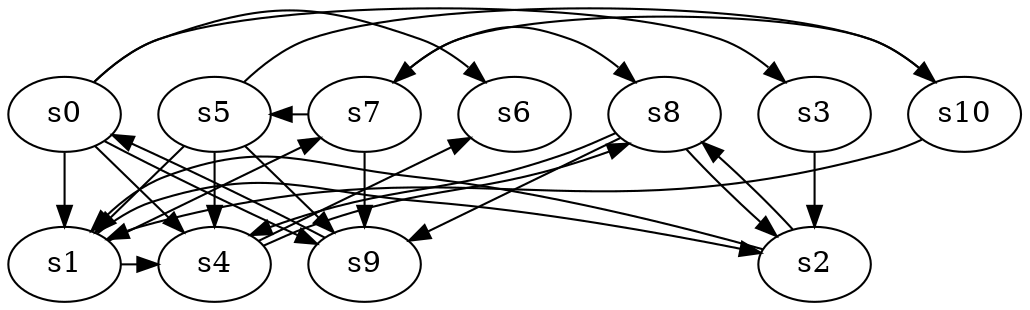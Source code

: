 digraph game_0880_complex_11 {
    s0 [name="s0", player=1];
    s1 [name="s1", player=0];
    s2 [name="s2", player=0];
    s3 [name="s3", player=1];
    s4 [name="s4", player=0];
    s5 [name="s5", player=0, target=1];
    s6 [name="s6", player=0];
    s7 [name="s7", player=0];
    s8 [name="s8", player=1];
    s9 [name="s9", player=0, target=1];
    s10 [name="s10", player=0];

    s0 -> s1;
    s0 -> s3 [constraint="time % 5 == 0 || time % 3 == 0"];
    s0 -> s4 [constraint="!(time % 5 == 4)"];
    s0 -> s6 [constraint="time % 4 == 1 && time % 3 == 1"];
    s0 -> s9 [constraint="time % 5 == 0 || time % 3 == 1"];
    s1 -> s2 [constraint="time % 2 == 0 && time % 5 == 3"];
    s1 -> s4 [constraint="time % 3 == 2 && time % 4 == 1"];
    s1 -> s7 [constraint="time % 2 == 1"];
    s2 -> s1 [constraint="time == 3 || time == 4 || time == 10 || time == 15"];
    s2 -> s8 [constraint="time % 3 == 1 || time % 2 == 0"];
    s3 -> s2;
    s4 -> s6 [constraint="time == 2 || time == 6 || time == 9 || time == 10"];
    s4 -> s8 [constraint="time % 2 == 0 && time % 4 == 3"];
    s5 -> s1 [constraint="time == 5 || time == 12 || time == 24"];
    s5 -> s4;
    s5 -> s9 [constraint="time == 0 || time == 3 || time == 7 || time == 18"];
    s5 -> s10 [constraint="time % 2 == 1 && time % 4 == 1"];
    s7 -> s5 [constraint="time % 5 == 2"];
    s7 -> s8 [constraint="time % 4 == 0"];
    s7 -> s9;
    s8 -> s2 [constraint="!(time % 5 == 1)"];
    s8 -> s4 [constraint="time % 4 == 1 && time % 4 == 3"];
    s8 -> s9 [constraint="time == 15"];
    s9 -> s0 [constraint="time % 2 == 1 && time % 3 == 0"];
    s10 -> s1 [constraint="time % 3 == 2 && time % 4 == 1"];
    s10 -> s7 [constraint="!(time % 6 == 2)"];
}
